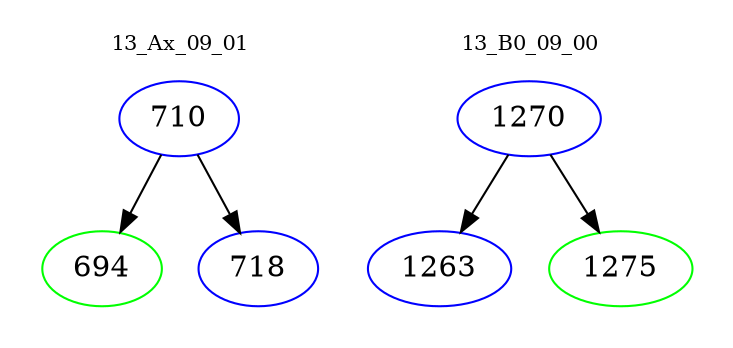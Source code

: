 digraph{
subgraph cluster_0 {
color = white
label = "13_Ax_09_01";
fontsize=10;
T0_710 [label="710", color="blue"]
T0_710 -> T0_694 [color="black"]
T0_694 [label="694", color="green"]
T0_710 -> T0_718 [color="black"]
T0_718 [label="718", color="blue"]
}
subgraph cluster_1 {
color = white
label = "13_B0_09_00";
fontsize=10;
T1_1270 [label="1270", color="blue"]
T1_1270 -> T1_1263 [color="black"]
T1_1263 [label="1263", color="blue"]
T1_1270 -> T1_1275 [color="black"]
T1_1275 [label="1275", color="green"]
}
}
